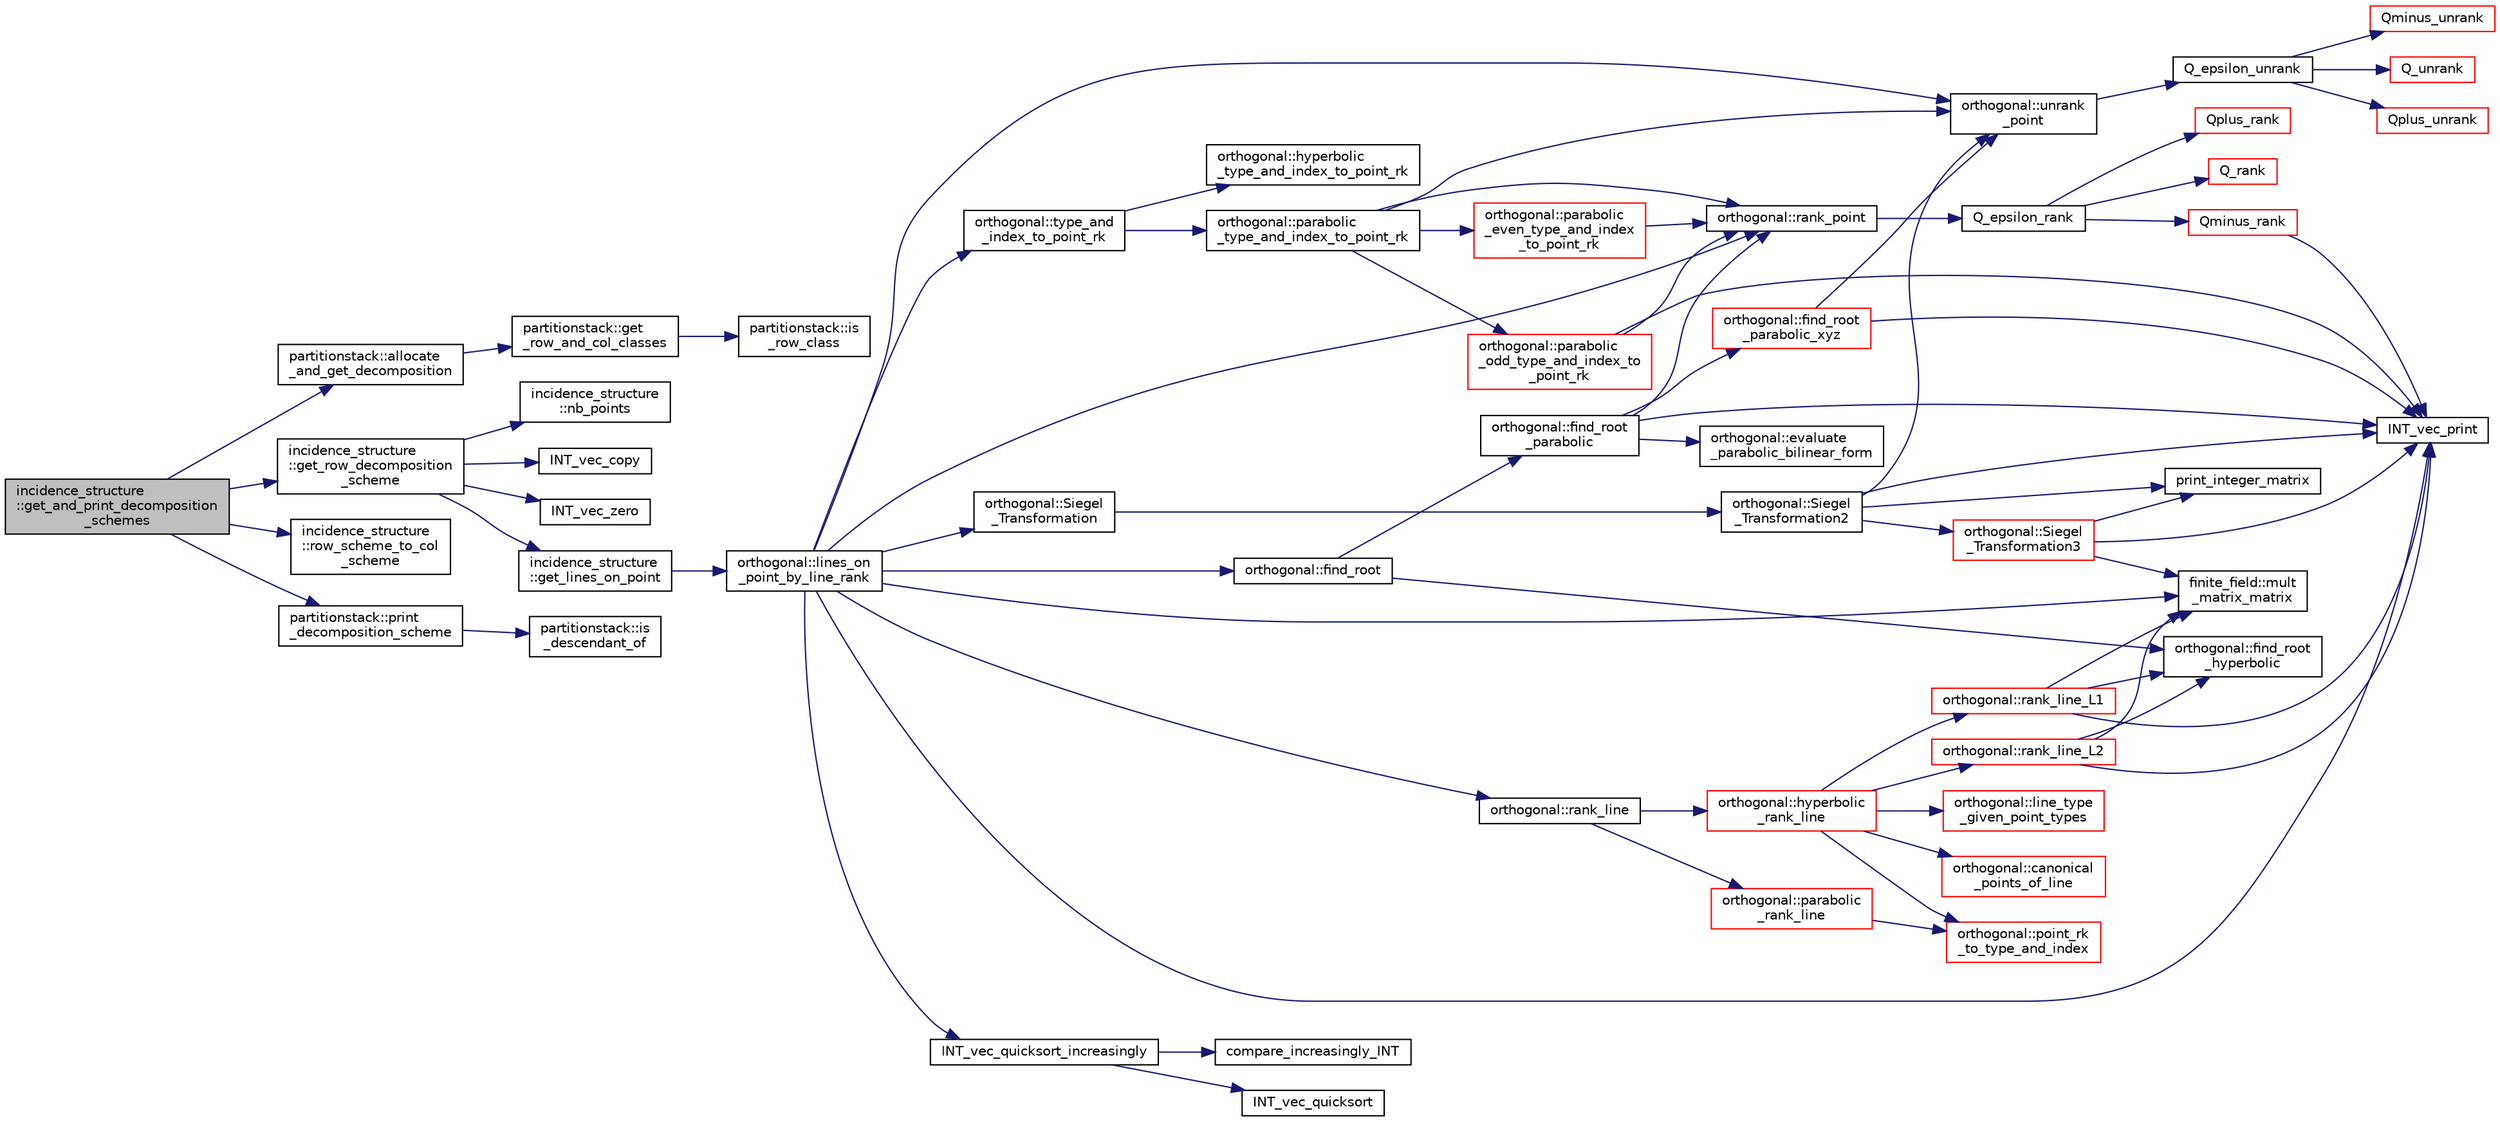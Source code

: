 digraph "incidence_structure::get_and_print_decomposition_schemes"
{
  edge [fontname="Helvetica",fontsize="10",labelfontname="Helvetica",labelfontsize="10"];
  node [fontname="Helvetica",fontsize="10",shape=record];
  rankdir="LR";
  Node2349 [label="incidence_structure\l::get_and_print_decomposition\l_schemes",height=0.2,width=0.4,color="black", fillcolor="grey75", style="filled", fontcolor="black"];
  Node2349 -> Node2350 [color="midnightblue",fontsize="10",style="solid",fontname="Helvetica"];
  Node2350 [label="partitionstack::allocate\l_and_get_decomposition",height=0.2,width=0.4,color="black", fillcolor="white", style="filled",URL="$d3/d87/classpartitionstack.html#a3cd13923b18c41d37259ed943f331208"];
  Node2350 -> Node2351 [color="midnightblue",fontsize="10",style="solid",fontname="Helvetica"];
  Node2351 [label="partitionstack::get\l_row_and_col_classes",height=0.2,width=0.4,color="black", fillcolor="white", style="filled",URL="$d3/d87/classpartitionstack.html#a127a6965905c3f08c50ee09a100cb465"];
  Node2351 -> Node2352 [color="midnightblue",fontsize="10",style="solid",fontname="Helvetica"];
  Node2352 [label="partitionstack::is\l_row_class",height=0.2,width=0.4,color="black", fillcolor="white", style="filled",URL="$d3/d87/classpartitionstack.html#ad8497b40f1c327d3eb2fb2b993d88bb7"];
  Node2349 -> Node2353 [color="midnightblue",fontsize="10",style="solid",fontname="Helvetica"];
  Node2353 [label="incidence_structure\l::get_row_decomposition\l_scheme",height=0.2,width=0.4,color="black", fillcolor="white", style="filled",URL="$da/d8a/classincidence__structure.html#aa0ad04253ba8e75bb15900ee8b01c9aa"];
  Node2353 -> Node2354 [color="midnightblue",fontsize="10",style="solid",fontname="Helvetica"];
  Node2354 [label="INT_vec_zero",height=0.2,width=0.4,color="black", fillcolor="white", style="filled",URL="$df/dbf/sajeeb_8_c.html#aa8c9c7977203577026080f546fe4980f"];
  Node2353 -> Node2355 [color="midnightblue",fontsize="10",style="solid",fontname="Helvetica"];
  Node2355 [label="incidence_structure\l::get_lines_on_point",height=0.2,width=0.4,color="black", fillcolor="white", style="filled",URL="$da/d8a/classincidence__structure.html#a09148fd9478525b4a65c8e44833d1861"];
  Node2355 -> Node2356 [color="midnightblue",fontsize="10",style="solid",fontname="Helvetica"];
  Node2356 [label="orthogonal::lines_on\l_point_by_line_rank",height=0.2,width=0.4,color="black", fillcolor="white", style="filled",URL="$d7/daa/classorthogonal.html#adc21874b6da3cd3585c704994fb538aa"];
  Node2356 -> Node2357 [color="midnightblue",fontsize="10",style="solid",fontname="Helvetica"];
  Node2357 [label="orthogonal::type_and\l_index_to_point_rk",height=0.2,width=0.4,color="black", fillcolor="white", style="filled",URL="$d7/daa/classorthogonal.html#a319ef460cdfe3247d336c3fb482901eb"];
  Node2357 -> Node2358 [color="midnightblue",fontsize="10",style="solid",fontname="Helvetica"];
  Node2358 [label="orthogonal::hyperbolic\l_type_and_index_to_point_rk",height=0.2,width=0.4,color="black", fillcolor="white", style="filled",URL="$d7/daa/classorthogonal.html#af31cd843ff2e6eb4fe1ba9c49e62d1b8"];
  Node2357 -> Node2359 [color="midnightblue",fontsize="10",style="solid",fontname="Helvetica"];
  Node2359 [label="orthogonal::parabolic\l_type_and_index_to_point_rk",height=0.2,width=0.4,color="black", fillcolor="white", style="filled",URL="$d7/daa/classorthogonal.html#a67c316cf01b382762e6ac372f522d106"];
  Node2359 -> Node2360 [color="midnightblue",fontsize="10",style="solid",fontname="Helvetica"];
  Node2360 [label="orthogonal::unrank\l_point",height=0.2,width=0.4,color="black", fillcolor="white", style="filled",URL="$d7/daa/classorthogonal.html#ab655117100f7c66c19817b84ac5ac0a0"];
  Node2360 -> Node2361 [color="midnightblue",fontsize="10",style="solid",fontname="Helvetica"];
  Node2361 [label="Q_epsilon_unrank",height=0.2,width=0.4,color="black", fillcolor="white", style="filled",URL="$d4/d67/geometry_8h.html#af162c4d30d4a6528299e37551c353e7b"];
  Node2361 -> Node2362 [color="midnightblue",fontsize="10",style="solid",fontname="Helvetica"];
  Node2362 [label="Q_unrank",height=0.2,width=0.4,color="red", fillcolor="white", style="filled",URL="$db/da0/lib_2foundations_2geometry_2orthogonal__points_8_c.html#a6d02923d5b54ef796934e753e6f5b65b"];
  Node2361 -> Node2380 [color="midnightblue",fontsize="10",style="solid",fontname="Helvetica"];
  Node2380 [label="Qplus_unrank",height=0.2,width=0.4,color="red", fillcolor="white", style="filled",URL="$db/da0/lib_2foundations_2geometry_2orthogonal__points_8_c.html#ad50512edd586919700e033744b4a03c8"];
  Node2361 -> Node2381 [color="midnightblue",fontsize="10",style="solid",fontname="Helvetica"];
  Node2381 [label="Qminus_unrank",height=0.2,width=0.4,color="red", fillcolor="white", style="filled",URL="$db/da0/lib_2foundations_2geometry_2orthogonal__points_8_c.html#ac2dd18f435ab479095b836a483c12c7d"];
  Node2359 -> Node2382 [color="midnightblue",fontsize="10",style="solid",fontname="Helvetica"];
  Node2382 [label="orthogonal::rank_point",height=0.2,width=0.4,color="black", fillcolor="white", style="filled",URL="$d7/daa/classorthogonal.html#adb4f1528590a804b3c011a68c9ebf655"];
  Node2382 -> Node2383 [color="midnightblue",fontsize="10",style="solid",fontname="Helvetica"];
  Node2383 [label="Q_epsilon_rank",height=0.2,width=0.4,color="black", fillcolor="white", style="filled",URL="$d4/d67/geometry_8h.html#a0949e1151174e2988aa697cb31942e97"];
  Node2383 -> Node2384 [color="midnightblue",fontsize="10",style="solid",fontname="Helvetica"];
  Node2384 [label="Q_rank",height=0.2,width=0.4,color="red", fillcolor="white", style="filled",URL="$db/da0/lib_2foundations_2geometry_2orthogonal__points_8_c.html#ad2671f4db3224df1e22494b9d946375e"];
  Node2383 -> Node2400 [color="midnightblue",fontsize="10",style="solid",fontname="Helvetica"];
  Node2400 [label="Qplus_rank",height=0.2,width=0.4,color="red", fillcolor="white", style="filled",URL="$db/da0/lib_2foundations_2geometry_2orthogonal__points_8_c.html#aaa1be357d007a845ce2866169d63afb7"];
  Node2383 -> Node2401 [color="midnightblue",fontsize="10",style="solid",fontname="Helvetica"];
  Node2401 [label="Qminus_rank",height=0.2,width=0.4,color="red", fillcolor="white", style="filled",URL="$db/da0/lib_2foundations_2geometry_2orthogonal__points_8_c.html#aec3e3dad3c2c12fa081edab0af2cb91a"];
  Node2401 -> Node2390 [color="midnightblue",fontsize="10",style="solid",fontname="Helvetica"];
  Node2390 [label="INT_vec_print",height=0.2,width=0.4,color="black", fillcolor="white", style="filled",URL="$df/dbf/sajeeb_8_c.html#a79a5901af0b47dd0d694109543c027fe"];
  Node2359 -> Node2403 [color="midnightblue",fontsize="10",style="solid",fontname="Helvetica"];
  Node2403 [label="orthogonal::parabolic\l_even_type_and_index\l_to_point_rk",height=0.2,width=0.4,color="red", fillcolor="white", style="filled",URL="$d7/daa/classorthogonal.html#af43894039e8c5a8039f52b93dfa3ff77"];
  Node2403 -> Node2382 [color="midnightblue",fontsize="10",style="solid",fontname="Helvetica"];
  Node2359 -> Node2416 [color="midnightblue",fontsize="10",style="solid",fontname="Helvetica"];
  Node2416 [label="orthogonal::parabolic\l_odd_type_and_index_to\l_point_rk",height=0.2,width=0.4,color="red", fillcolor="white", style="filled",URL="$d7/daa/classorthogonal.html#aac70113614b52601e38b3ce8cbffbc9a"];
  Node2416 -> Node2390 [color="midnightblue",fontsize="10",style="solid",fontname="Helvetica"];
  Node2416 -> Node2382 [color="midnightblue",fontsize="10",style="solid",fontname="Helvetica"];
  Node2356 -> Node2360 [color="midnightblue",fontsize="10",style="solid",fontname="Helvetica"];
  Node2356 -> Node2420 [color="midnightblue",fontsize="10",style="solid",fontname="Helvetica"];
  Node2420 [label="orthogonal::find_root",height=0.2,width=0.4,color="black", fillcolor="white", style="filled",URL="$d7/daa/classorthogonal.html#a7cad6e763a1f49ab5e372a26f5cdf247"];
  Node2420 -> Node2421 [color="midnightblue",fontsize="10",style="solid",fontname="Helvetica"];
  Node2421 [label="orthogonal::find_root\l_hyperbolic",height=0.2,width=0.4,color="black", fillcolor="white", style="filled",URL="$d7/daa/classorthogonal.html#a4cb66d7aec283cd032a99cb9b2b9992d"];
  Node2420 -> Node2422 [color="midnightblue",fontsize="10",style="solid",fontname="Helvetica"];
  Node2422 [label="orthogonal::find_root\l_parabolic",height=0.2,width=0.4,color="black", fillcolor="white", style="filled",URL="$d7/daa/classorthogonal.html#a2e4453bb31692707f8a9e8b660b2e136"];
  Node2422 -> Node2423 [color="midnightblue",fontsize="10",style="solid",fontname="Helvetica"];
  Node2423 [label="orthogonal::find_root\l_parabolic_xyz",height=0.2,width=0.4,color="red", fillcolor="white", style="filled",URL="$d7/daa/classorthogonal.html#a17dba83065c664a7d174c4693e87493b"];
  Node2423 -> Node2360 [color="midnightblue",fontsize="10",style="solid",fontname="Helvetica"];
  Node2423 -> Node2390 [color="midnightblue",fontsize="10",style="solid",fontname="Helvetica"];
  Node2422 -> Node2390 [color="midnightblue",fontsize="10",style="solid",fontname="Helvetica"];
  Node2422 -> Node2424 [color="midnightblue",fontsize="10",style="solid",fontname="Helvetica"];
  Node2424 [label="orthogonal::evaluate\l_parabolic_bilinear_form",height=0.2,width=0.4,color="black", fillcolor="white", style="filled",URL="$d7/daa/classorthogonal.html#a8ee79da4c853cd384a0028cbebbbe0ee"];
  Node2422 -> Node2382 [color="midnightblue",fontsize="10",style="solid",fontname="Helvetica"];
  Node2356 -> Node2425 [color="midnightblue",fontsize="10",style="solid",fontname="Helvetica"];
  Node2425 [label="orthogonal::Siegel\l_Transformation",height=0.2,width=0.4,color="black", fillcolor="white", style="filled",URL="$d7/daa/classorthogonal.html#a27258e68c99323ac8de66fedbe565a3d"];
  Node2425 -> Node2426 [color="midnightblue",fontsize="10",style="solid",fontname="Helvetica"];
  Node2426 [label="orthogonal::Siegel\l_Transformation2",height=0.2,width=0.4,color="black", fillcolor="white", style="filled",URL="$d7/daa/classorthogonal.html#aaf1945ebd71495f1b362e5091d4b30ec"];
  Node2426 -> Node2360 [color="midnightblue",fontsize="10",style="solid",fontname="Helvetica"];
  Node2426 -> Node2390 [color="midnightblue",fontsize="10",style="solid",fontname="Helvetica"];
  Node2426 -> Node2427 [color="midnightblue",fontsize="10",style="solid",fontname="Helvetica"];
  Node2427 [label="orthogonal::Siegel\l_Transformation3",height=0.2,width=0.4,color="red", fillcolor="white", style="filled",URL="$d7/daa/classorthogonal.html#ac9129abf3f825e8c7d5591d1ba116ac7"];
  Node2427 -> Node2390 [color="midnightblue",fontsize="10",style="solid",fontname="Helvetica"];
  Node2427 -> Node2432 [color="midnightblue",fontsize="10",style="solid",fontname="Helvetica"];
  Node2432 [label="print_integer_matrix",height=0.2,width=0.4,color="black", fillcolor="white", style="filled",URL="$d5/db4/io__and__os_8h.html#ab4d187a9b89a64102b971201b789b653"];
  Node2427 -> Node2434 [color="midnightblue",fontsize="10",style="solid",fontname="Helvetica"];
  Node2434 [label="finite_field::mult\l_matrix_matrix",height=0.2,width=0.4,color="black", fillcolor="white", style="filled",URL="$df/d5a/classfinite__field.html#a5e28706b815838d0ec34de1fa74bc3c4"];
  Node2426 -> Node2432 [color="midnightblue",fontsize="10",style="solid",fontname="Helvetica"];
  Node2356 -> Node2434 [color="midnightblue",fontsize="10",style="solid",fontname="Helvetica"];
  Node2356 -> Node2382 [color="midnightblue",fontsize="10",style="solid",fontname="Helvetica"];
  Node2356 -> Node2448 [color="midnightblue",fontsize="10",style="solid",fontname="Helvetica"];
  Node2448 [label="orthogonal::rank_line",height=0.2,width=0.4,color="black", fillcolor="white", style="filled",URL="$d7/daa/classorthogonal.html#a5e1b5a3eb76840f425e71f25dabcd470"];
  Node2448 -> Node2449 [color="midnightblue",fontsize="10",style="solid",fontname="Helvetica"];
  Node2449 [label="orthogonal::hyperbolic\l_rank_line",height=0.2,width=0.4,color="red", fillcolor="white", style="filled",URL="$d7/daa/classorthogonal.html#a2810f9a6851f445b03fdbfe2a888e9f5"];
  Node2449 -> Node2450 [color="midnightblue",fontsize="10",style="solid",fontname="Helvetica"];
  Node2450 [label="orthogonal::point_rk\l_to_type_and_index",height=0.2,width=0.4,color="red", fillcolor="white", style="filled",URL="$d7/daa/classorthogonal.html#a5419c9c6b60c81e6e66f3606e7ad1815"];
  Node2449 -> Node2463 [color="midnightblue",fontsize="10",style="solid",fontname="Helvetica"];
  Node2463 [label="orthogonal::line_type\l_given_point_types",height=0.2,width=0.4,color="red", fillcolor="white", style="filled",URL="$d7/daa/classorthogonal.html#abffd6b3e0d545fbe7799a2e2c1038aba"];
  Node2449 -> Node2480 [color="midnightblue",fontsize="10",style="solid",fontname="Helvetica"];
  Node2480 [label="orthogonal::canonical\l_points_of_line",height=0.2,width=0.4,color="red", fillcolor="white", style="filled",URL="$d7/daa/classorthogonal.html#a561d7c5426dcdb221a961ab2f0d89ae4"];
  Node2449 -> Node2495 [color="midnightblue",fontsize="10",style="solid",fontname="Helvetica"];
  Node2495 [label="orthogonal::rank_line_L1",height=0.2,width=0.4,color="red", fillcolor="white", style="filled",URL="$d7/daa/classorthogonal.html#a2d89d504dee5256f035591c1cb64e129"];
  Node2495 -> Node2390 [color="midnightblue",fontsize="10",style="solid",fontname="Helvetica"];
  Node2495 -> Node2421 [color="midnightblue",fontsize="10",style="solid",fontname="Helvetica"];
  Node2495 -> Node2434 [color="midnightblue",fontsize="10",style="solid",fontname="Helvetica"];
  Node2449 -> Node2497 [color="midnightblue",fontsize="10",style="solid",fontname="Helvetica"];
  Node2497 [label="orthogonal::rank_line_L2",height=0.2,width=0.4,color="red", fillcolor="white", style="filled",URL="$d7/daa/classorthogonal.html#abd9adb280933c973c9288e2764f72256"];
  Node2497 -> Node2390 [color="midnightblue",fontsize="10",style="solid",fontname="Helvetica"];
  Node2497 -> Node2421 [color="midnightblue",fontsize="10",style="solid",fontname="Helvetica"];
  Node2497 -> Node2434 [color="midnightblue",fontsize="10",style="solid",fontname="Helvetica"];
  Node2448 -> Node2503 [color="midnightblue",fontsize="10",style="solid",fontname="Helvetica"];
  Node2503 [label="orthogonal::parabolic\l_rank_line",height=0.2,width=0.4,color="red", fillcolor="white", style="filled",URL="$d7/daa/classorthogonal.html#a7df334ceca90bc5b90c56354dbaf45c9"];
  Node2503 -> Node2450 [color="midnightblue",fontsize="10",style="solid",fontname="Helvetica"];
  Node2356 -> Node2525 [color="midnightblue",fontsize="10",style="solid",fontname="Helvetica"];
  Node2525 [label="INT_vec_quicksort_increasingly",height=0.2,width=0.4,color="black", fillcolor="white", style="filled",URL="$d5/de2/foundations_2data__structures_2data__structures_8h.html#a31ccee746bc644f58816c67bc3a0e237"];
  Node2525 -> Node2526 [color="midnightblue",fontsize="10",style="solid",fontname="Helvetica"];
  Node2526 [label="INT_vec_quicksort",height=0.2,width=0.4,color="black", fillcolor="white", style="filled",URL="$d4/dd7/sorting_8_c.html#a06b413b423531ad098e9536031cc91ef"];
  Node2525 -> Node2527 [color="midnightblue",fontsize="10",style="solid",fontname="Helvetica"];
  Node2527 [label="compare_increasingly_INT",height=0.2,width=0.4,color="black", fillcolor="white", style="filled",URL="$d4/dd7/sorting_8_c.html#aa182150f114c64f81fcefcbc6d292790"];
  Node2356 -> Node2390 [color="midnightblue",fontsize="10",style="solid",fontname="Helvetica"];
  Node2353 -> Node2528 [color="midnightblue",fontsize="10",style="solid",fontname="Helvetica"];
  Node2528 [label="incidence_structure\l::nb_points",height=0.2,width=0.4,color="black", fillcolor="white", style="filled",URL="$da/d8a/classincidence__structure.html#aff5f6bfdc7470e73082ee6faacf0af64"];
  Node2353 -> Node2438 [color="midnightblue",fontsize="10",style="solid",fontname="Helvetica"];
  Node2438 [label="INT_vec_copy",height=0.2,width=0.4,color="black", fillcolor="white", style="filled",URL="$df/dbf/sajeeb_8_c.html#ac2d875e27e009af6ec04d17254d11075"];
  Node2349 -> Node2529 [color="midnightblue",fontsize="10",style="solid",fontname="Helvetica"];
  Node2529 [label="incidence_structure\l::row_scheme_to_col\l_scheme",height=0.2,width=0.4,color="black", fillcolor="white", style="filled",URL="$da/d8a/classincidence__structure.html#a582f7e96981fde19d23c30fde9561e35"];
  Node2349 -> Node2530 [color="midnightblue",fontsize="10",style="solid",fontname="Helvetica"];
  Node2530 [label="partitionstack::print\l_decomposition_scheme",height=0.2,width=0.4,color="black", fillcolor="white", style="filled",URL="$d3/d87/classpartitionstack.html#a988c07dc47753333f43dfc393f86f3f7"];
  Node2530 -> Node2531 [color="midnightblue",fontsize="10",style="solid",fontname="Helvetica"];
  Node2531 [label="partitionstack::is\l_descendant_of",height=0.2,width=0.4,color="black", fillcolor="white", style="filled",URL="$d3/d87/classpartitionstack.html#ad5185008e6077511fc180402530e0cc7"];
}
